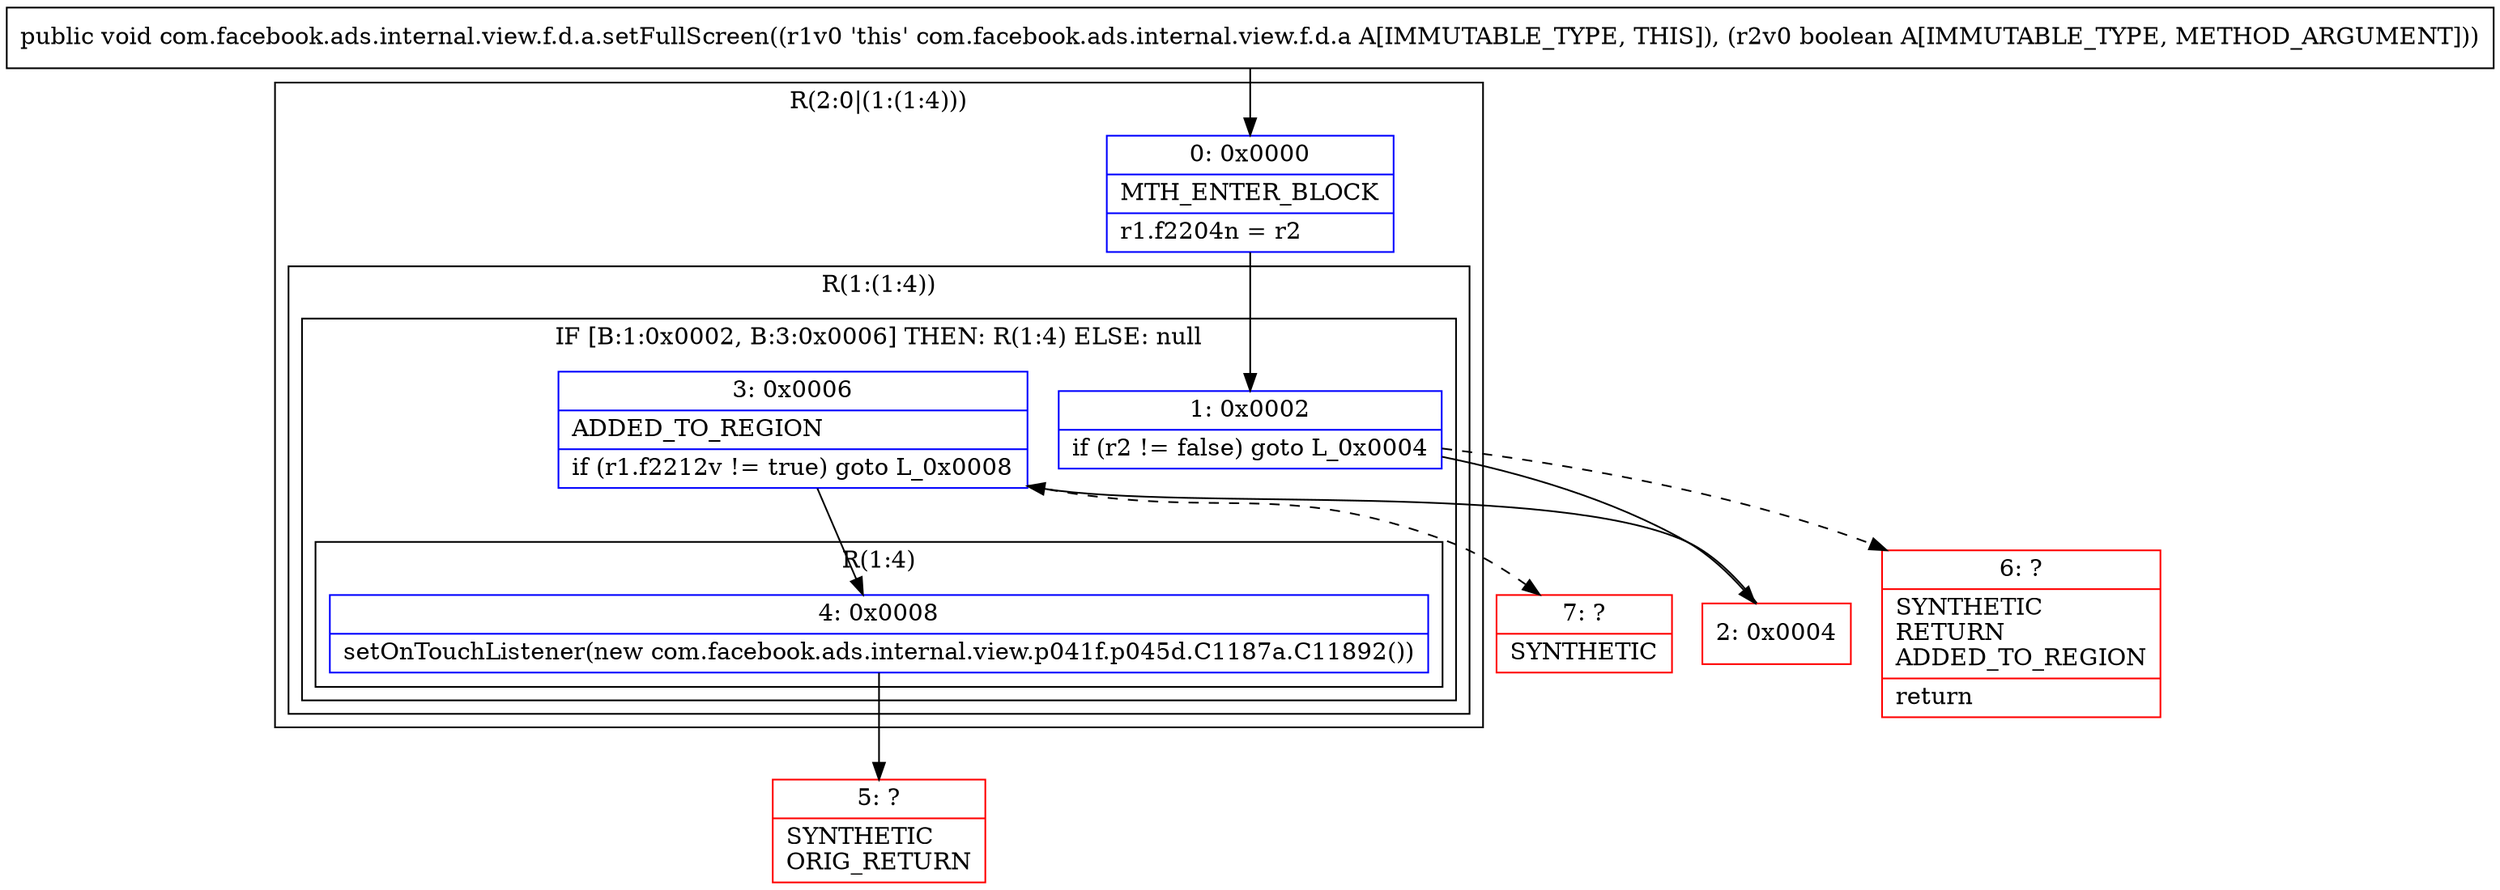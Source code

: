 digraph "CFG forcom.facebook.ads.internal.view.f.d.a.setFullScreen(Z)V" {
subgraph cluster_Region_1501837275 {
label = "R(2:0|(1:(1:4)))";
node [shape=record,color=blue];
Node_0 [shape=record,label="{0\:\ 0x0000|MTH_ENTER_BLOCK\l|r1.f2204n = r2\l}"];
subgraph cluster_Region_766788210 {
label = "R(1:(1:4))";
node [shape=record,color=blue];
subgraph cluster_IfRegion_30871314 {
label = "IF [B:1:0x0002, B:3:0x0006] THEN: R(1:4) ELSE: null";
node [shape=record,color=blue];
Node_1 [shape=record,label="{1\:\ 0x0002|if (r2 != false) goto L_0x0004\l}"];
Node_3 [shape=record,label="{3\:\ 0x0006|ADDED_TO_REGION\l|if (r1.f2212v != true) goto L_0x0008\l}"];
subgraph cluster_Region_386926462 {
label = "R(1:4)";
node [shape=record,color=blue];
Node_4 [shape=record,label="{4\:\ 0x0008|setOnTouchListener(new com.facebook.ads.internal.view.p041f.p045d.C1187a.C11892())\l}"];
}
}
}
}
Node_2 [shape=record,color=red,label="{2\:\ 0x0004}"];
Node_5 [shape=record,color=red,label="{5\:\ ?|SYNTHETIC\lORIG_RETURN\l}"];
Node_6 [shape=record,color=red,label="{6\:\ ?|SYNTHETIC\lRETURN\lADDED_TO_REGION\l|return\l}"];
Node_7 [shape=record,color=red,label="{7\:\ ?|SYNTHETIC\l}"];
MethodNode[shape=record,label="{public void com.facebook.ads.internal.view.f.d.a.setFullScreen((r1v0 'this' com.facebook.ads.internal.view.f.d.a A[IMMUTABLE_TYPE, THIS]), (r2v0 boolean A[IMMUTABLE_TYPE, METHOD_ARGUMENT])) }"];
MethodNode -> Node_0;
Node_0 -> Node_1;
Node_1 -> Node_2;
Node_1 -> Node_6[style=dashed];
Node_3 -> Node_4;
Node_3 -> Node_7[style=dashed];
Node_4 -> Node_5;
Node_2 -> Node_3;
}

